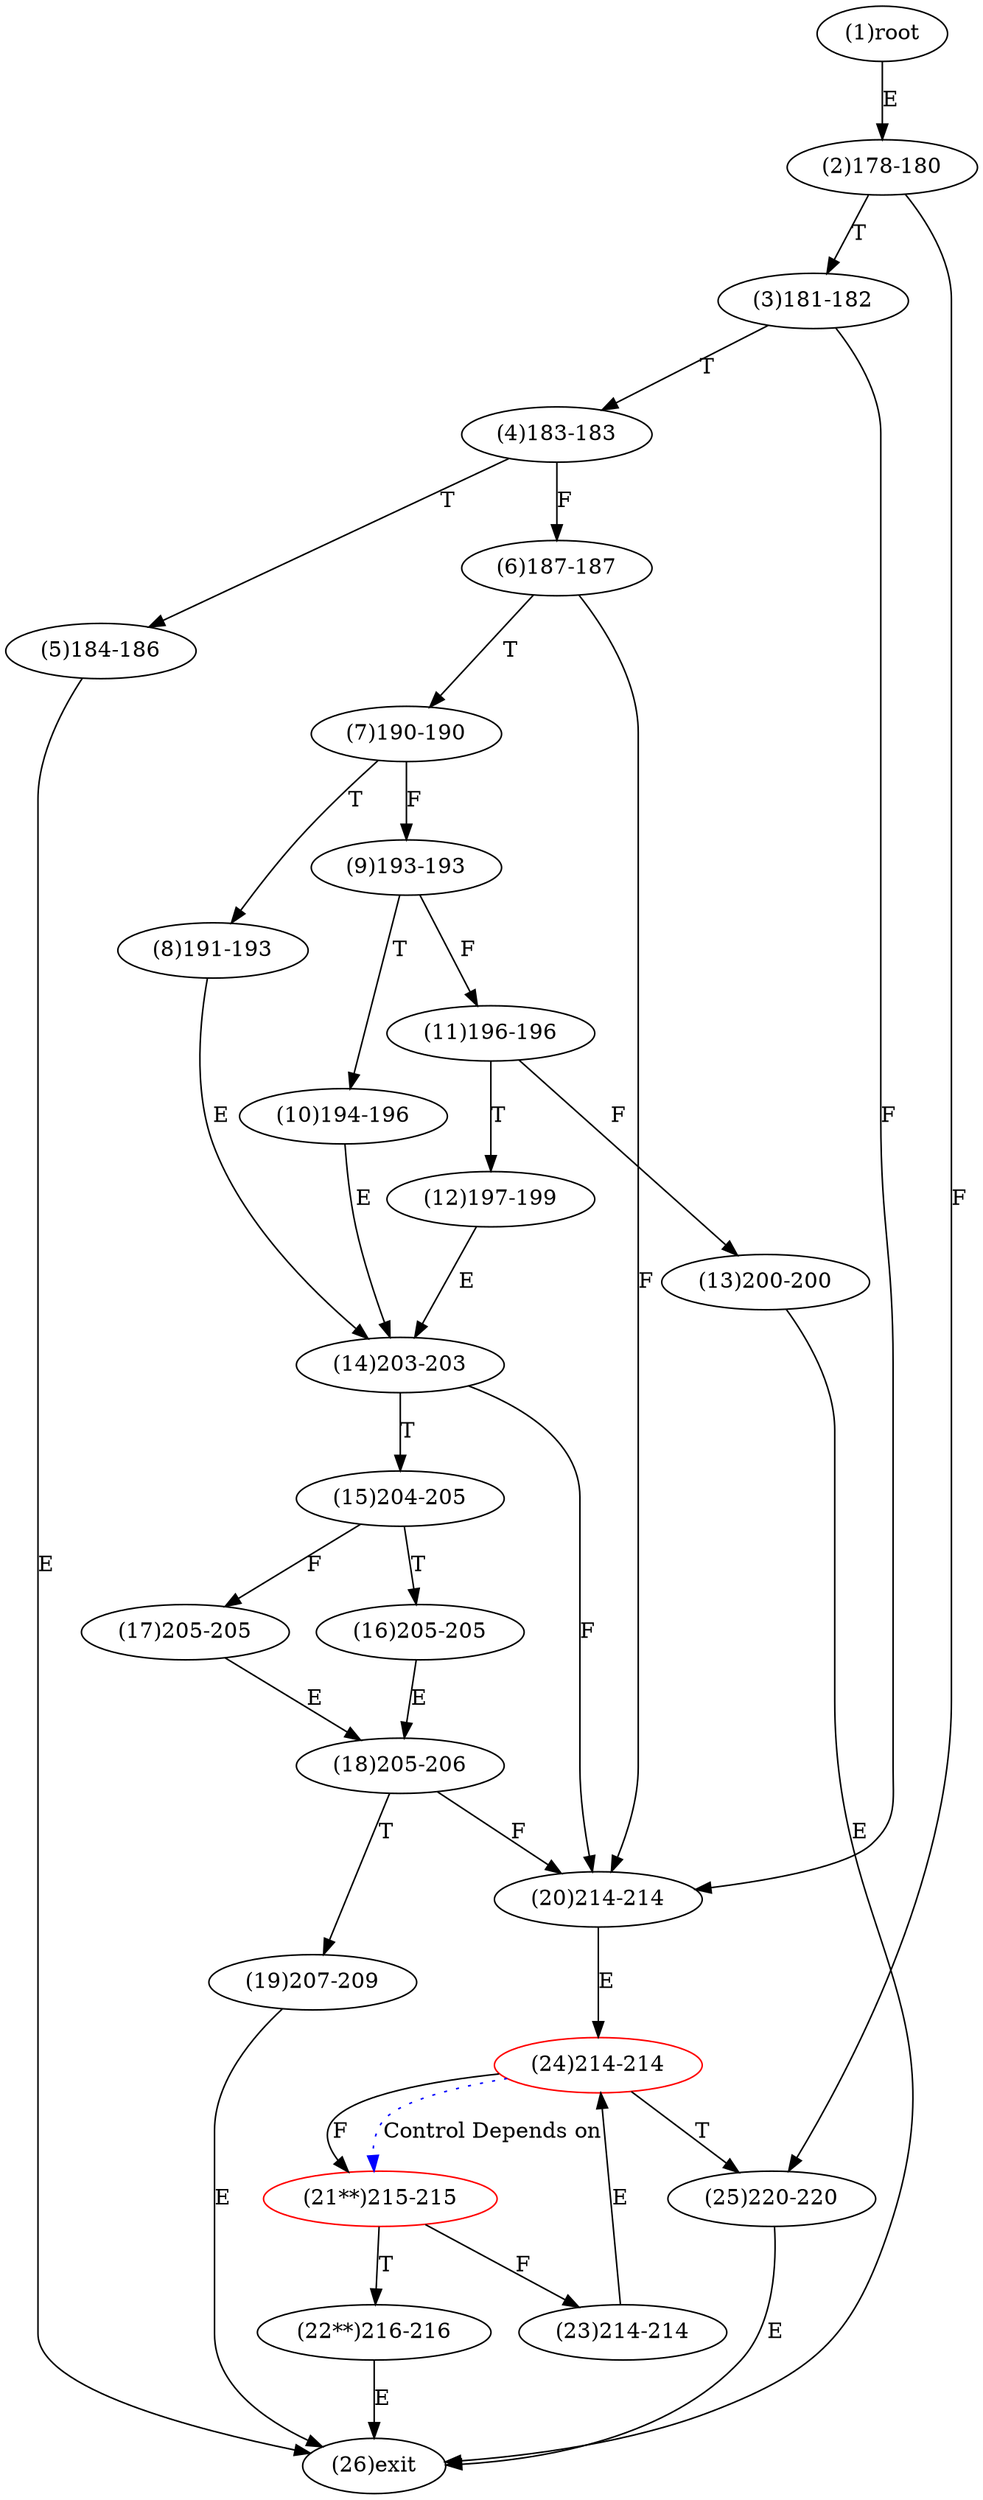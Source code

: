 digraph "" { 
1[ label="(1)root"];
2[ label="(2)178-180"];
3[ label="(3)181-182"];
4[ label="(4)183-183"];
5[ label="(5)184-186"];
6[ label="(6)187-187"];
7[ label="(7)190-190"];
8[ label="(8)191-193"];
9[ label="(9)193-193"];
10[ label="(10)194-196"];
11[ label="(11)196-196"];
12[ label="(12)197-199"];
13[ label="(13)200-200"];
14[ label="(14)203-203"];
15[ label="(15)204-205"];
17[ label="(17)205-205"];
16[ label="(16)205-205"];
19[ label="(19)207-209"];
18[ label="(18)205-206"];
21[ label="(21**)215-215",color=red];
20[ label="(20)214-214"];
23[ label="(23)214-214"];
22[ label="(22**)216-216"];
25[ label="(25)220-220"];
24[ label="(24)214-214",color=red];
26[ label="(26)exit"];
1->2[ label="E"];
2->25[ label="F"];
2->3[ label="T"];
3->20[ label="F"];
3->4[ label="T"];
4->6[ label="F"];
4->5[ label="T"];
5->26[ label="E"];
6->20[ label="F"];
6->7[ label="T"];
7->9[ label="F"];
7->8[ label="T"];
8->14[ label="E"];
9->11[ label="F"];
9->10[ label="T"];
10->14[ label="E"];
11->13[ label="F"];
11->12[ label="T"];
12->14[ label="E"];
13->26[ label="E"];
14->20[ label="F"];
14->15[ label="T"];
15->17[ label="F"];
15->16[ label="T"];
16->18[ label="E"];
17->18[ label="E"];
18->20[ label="F"];
18->19[ label="T"];
19->26[ label="E"];
20->24[ label="E"];
21->23[ label="F"];
21->22[ label="T"];
22->26[ label="E"];
23->24[ label="E"];
24->21[ label="F"];
24->25[ label="T"];
25->26[ label="E"];
24->21[ color="blue" label="Control Depends on" style = dotted ];
}